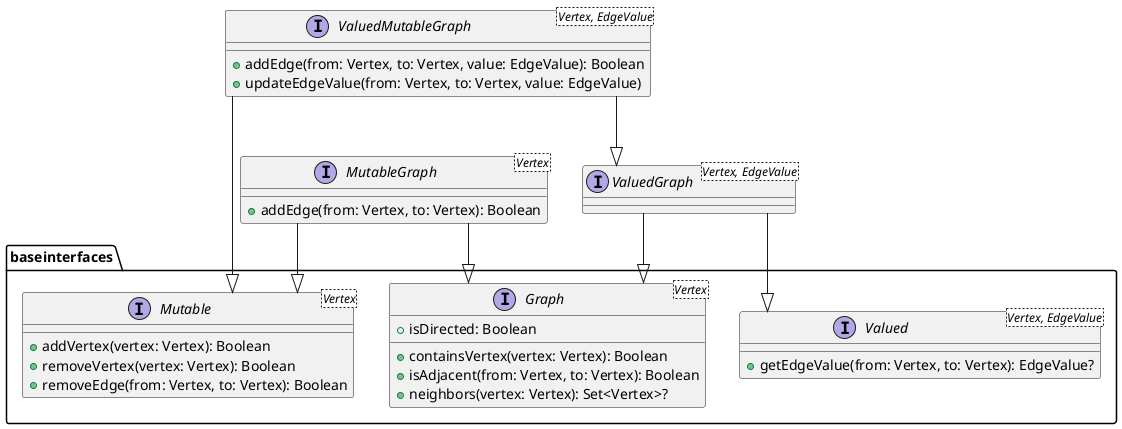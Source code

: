 @startuml

skinparam linetype ortho

package baseinterfaces {
    interface Graph<Vertex> {
        + isDirected: Boolean

        + containsVertex(vertex: Vertex): Boolean
        + isAdjacent(from: Vertex, to: Vertex): Boolean
        + neighbors(vertex: Vertex): Set<Vertex>?
    }

    interface Mutable<Vertex>{
        + addVertex(vertex: Vertex): Boolean
        + removeVertex(vertex: Vertex): Boolean
        + removeEdge(from: Vertex, to: Vertex): Boolean
    }

    interface Valued<Vertex, EdgeValue> {
        + getEdgeValue(from: Vertex, to: Vertex): EdgeValue?
    }
}

interface MutableGraph<Vertex>{
    + addEdge(from: Vertex, to: Vertex): Boolean
}
MutableGraph --|> Graph
MutableGraph --|> Mutable

interface ValuedGraph<Vertex, EdgeValue>
ValuedGraph --|> Graph
ValuedGraph --|> Valued

interface ValuedMutableGraph<Vertex, EdgeValue>{
    + addEdge(from: Vertex, to: Vertex, value: EdgeValue): Boolean
    + updateEdgeValue(from: Vertex, to: Vertex, value: EdgeValue)
}

ValuedMutableGraph --|> Mutable
ValuedMutableGraph --|> ValuedGraph

@enduml